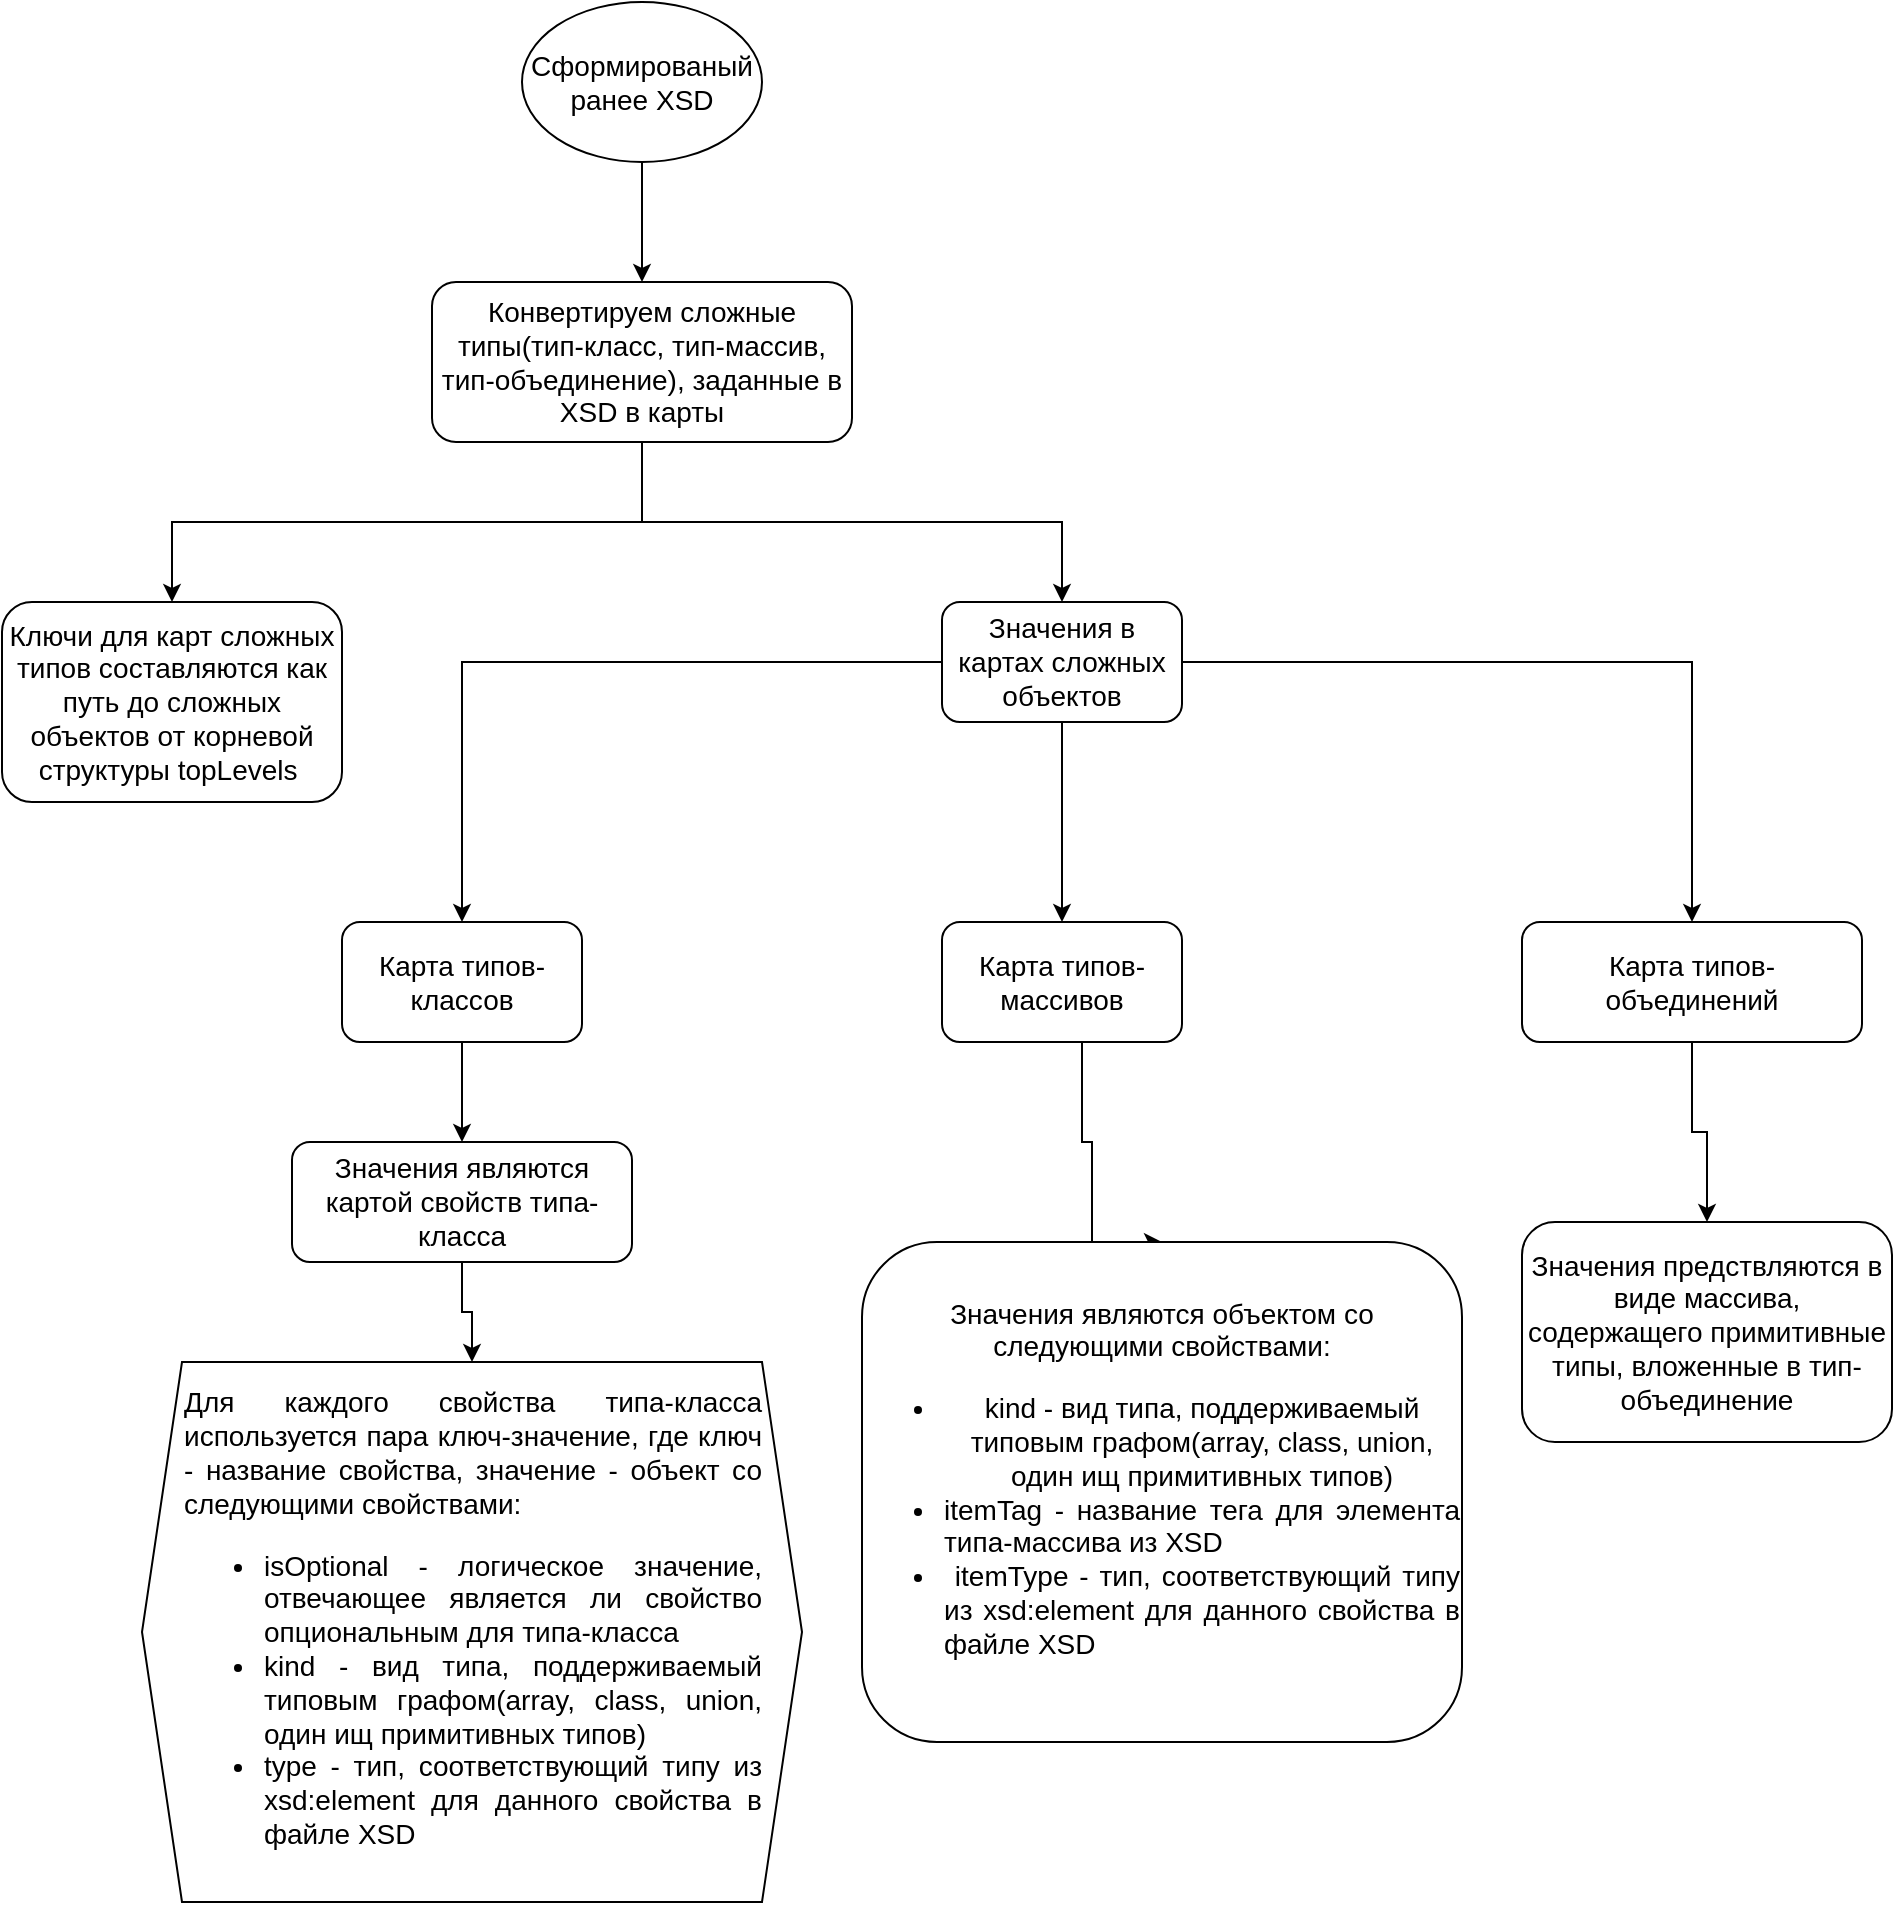 <mxfile version="24.4.2" type="github">
  <diagram name="Page-1" id="Y0XXugs0XjG0WqRuEUsn">
    <mxGraphModel dx="1221" dy="626" grid="1" gridSize="10" guides="1" tooltips="1" connect="1" arrows="1" fold="1" page="1" pageScale="1" pageWidth="827" pageHeight="1169" math="0" shadow="0">
      <root>
        <mxCell id="0" />
        <mxCell id="1" parent="0" />
        <mxCell id="o1tQwWdgHh4ZaxTUweFU-1" value="Сформированый ранее XSD" style="ellipse;whiteSpace=wrap;html=1;fontSize=14;" vertex="1" parent="1">
          <mxGeometry x="360" y="10" width="120" height="80" as="geometry" />
        </mxCell>
        <mxCell id="o1tQwWdgHh4ZaxTUweFU-2" value="" style="edgeStyle=orthogonalEdgeStyle;rounded=0;orthogonalLoop=1;jettySize=auto;html=1;entryX=0.5;entryY=0;entryDx=0;entryDy=0;fontSize=14;" edge="1" parent="1" source="o1tQwWdgHh4ZaxTUweFU-1" target="o1tQwWdgHh4ZaxTUweFU-5">
          <mxGeometry relative="1" as="geometry">
            <mxPoint x="354" y="150" as="sourcePoint" />
            <mxPoint x="354" y="350" as="targetPoint" />
          </mxGeometry>
        </mxCell>
        <mxCell id="o1tQwWdgHh4ZaxTUweFU-3" style="edgeStyle=orthogonalEdgeStyle;rounded=0;orthogonalLoop=1;jettySize=auto;html=1;exitX=0.5;exitY=1;exitDx=0;exitDy=0;fontSize=14;" edge="1" parent="1" source="o1tQwWdgHh4ZaxTUweFU-5" target="o1tQwWdgHh4ZaxTUweFU-6">
          <mxGeometry relative="1" as="geometry">
            <mxPoint x="260" y="390" as="targetPoint" />
          </mxGeometry>
        </mxCell>
        <mxCell id="o1tQwWdgHh4ZaxTUweFU-4" style="edgeStyle=orthogonalEdgeStyle;rounded=0;orthogonalLoop=1;jettySize=auto;html=1;exitX=0.5;exitY=1;exitDx=0;exitDy=0;fontSize=14;" edge="1" parent="1" source="o1tQwWdgHh4ZaxTUweFU-5" target="o1tQwWdgHh4ZaxTUweFU-10">
          <mxGeometry relative="1" as="geometry" />
        </mxCell>
        <mxCell id="o1tQwWdgHh4ZaxTUweFU-5" value="Конвертируем сложные типы(тип-класс, тип-массив, тип-объединение), заданные в XSD в карты" style="rounded=1;whiteSpace=wrap;html=1;fontSize=14;" vertex="1" parent="1">
          <mxGeometry x="315" y="150" width="210" height="80" as="geometry" />
        </mxCell>
        <mxCell id="o1tQwWdgHh4ZaxTUweFU-6" value="Ключи для карт сложных типов составляются как путь до сложных объектов от корневой структуры topLevels&amp;nbsp;" style="rounded=1;whiteSpace=wrap;html=1;fontSize=14;" vertex="1" parent="1">
          <mxGeometry x="100" y="310" width="170" height="100" as="geometry" />
        </mxCell>
        <mxCell id="o1tQwWdgHh4ZaxTUweFU-7" style="edgeStyle=orthogonalEdgeStyle;rounded=0;orthogonalLoop=1;jettySize=auto;html=1;entryX=0.5;entryY=0;entryDx=0;entryDy=0;fontSize=14;" edge="1" parent="1" source="o1tQwWdgHh4ZaxTUweFU-10" target="o1tQwWdgHh4ZaxTUweFU-12">
          <mxGeometry relative="1" as="geometry">
            <mxPoint x="330" y="470" as="targetPoint" />
          </mxGeometry>
        </mxCell>
        <mxCell id="o1tQwWdgHh4ZaxTUweFU-8" style="edgeStyle=orthogonalEdgeStyle;rounded=0;orthogonalLoop=1;jettySize=auto;html=1;entryX=0.5;entryY=0;entryDx=0;entryDy=0;fontSize=14;" edge="1" parent="1" source="o1tQwWdgHh4ZaxTUweFU-10" target="o1tQwWdgHh4ZaxTUweFU-14">
          <mxGeometry relative="1" as="geometry">
            <mxPoint x="500" y="470" as="targetPoint" />
          </mxGeometry>
        </mxCell>
        <mxCell id="o1tQwWdgHh4ZaxTUweFU-9" style="edgeStyle=orthogonalEdgeStyle;rounded=0;orthogonalLoop=1;jettySize=auto;html=1;entryX=0.5;entryY=0;entryDx=0;entryDy=0;fontSize=14;" edge="1" parent="1" source="o1tQwWdgHh4ZaxTUweFU-10" target="o1tQwWdgHh4ZaxTUweFU-16">
          <mxGeometry relative="1" as="geometry">
            <mxPoint x="660" y="470" as="targetPoint" />
          </mxGeometry>
        </mxCell>
        <mxCell id="o1tQwWdgHh4ZaxTUweFU-10" value="Значения в картах сложных объектов" style="rounded=1;whiteSpace=wrap;html=1;fontSize=14;" vertex="1" parent="1">
          <mxGeometry x="570" y="310" width="120" height="60" as="geometry" />
        </mxCell>
        <mxCell id="o1tQwWdgHh4ZaxTUweFU-11" style="edgeStyle=orthogonalEdgeStyle;rounded=0;orthogonalLoop=1;jettySize=auto;html=1;fontSize=14;" edge="1" parent="1" source="o1tQwWdgHh4ZaxTUweFU-12" target="o1tQwWdgHh4ZaxTUweFU-18">
          <mxGeometry relative="1" as="geometry" />
        </mxCell>
        <mxCell id="o1tQwWdgHh4ZaxTUweFU-12" value="Карта типов-классов" style="rounded=1;whiteSpace=wrap;html=1;fontSize=14;" vertex="1" parent="1">
          <mxGeometry x="270" y="470" width="120" height="60" as="geometry" />
        </mxCell>
        <mxCell id="o1tQwWdgHh4ZaxTUweFU-13" style="edgeStyle=orthogonalEdgeStyle;rounded=0;orthogonalLoop=1;jettySize=auto;html=1;entryX=0.5;entryY=0;entryDx=0;entryDy=0;exitX=0.5;exitY=1;exitDx=0;exitDy=0;fontSize=14;" edge="1" parent="1" source="o1tQwWdgHh4ZaxTUweFU-14" target="o1tQwWdgHh4ZaxTUweFU-20">
          <mxGeometry relative="1" as="geometry">
            <mxPoint x="600" y="590" as="targetPoint" />
            <Array as="points">
              <mxPoint x="640" y="520" />
              <mxPoint x="640" y="580" />
              <mxPoint x="645" y="580" />
            </Array>
          </mxGeometry>
        </mxCell>
        <mxCell id="o1tQwWdgHh4ZaxTUweFU-14" value="Карта типов-массивов" style="rounded=1;whiteSpace=wrap;html=1;fontSize=14;" vertex="1" parent="1">
          <mxGeometry x="570" y="470" width="120" height="60" as="geometry" />
        </mxCell>
        <mxCell id="o1tQwWdgHh4ZaxTUweFU-15" style="edgeStyle=orthogonalEdgeStyle;rounded=0;orthogonalLoop=1;jettySize=auto;html=1;entryX=0.5;entryY=0;entryDx=0;entryDy=0;fontSize=14;" edge="1" parent="1" source="o1tQwWdgHh4ZaxTUweFU-16" target="o1tQwWdgHh4ZaxTUweFU-21">
          <mxGeometry relative="1" as="geometry" />
        </mxCell>
        <mxCell id="o1tQwWdgHh4ZaxTUweFU-16" value="Карта типов-объединений" style="rounded=1;whiteSpace=wrap;html=1;fontSize=14;" vertex="1" parent="1">
          <mxGeometry x="860" y="470" width="170" height="60" as="geometry" />
        </mxCell>
        <mxCell id="o1tQwWdgHh4ZaxTUweFU-17" style="edgeStyle=orthogonalEdgeStyle;rounded=0;orthogonalLoop=1;jettySize=auto;html=1;entryX=0.5;entryY=0;entryDx=0;entryDy=0;fontSize=14;" edge="1" parent="1" source="o1tQwWdgHh4ZaxTUweFU-18" target="o1tQwWdgHh4ZaxTUweFU-19">
          <mxGeometry relative="1" as="geometry" />
        </mxCell>
        <mxCell id="o1tQwWdgHh4ZaxTUweFU-18" value="Значения являются картой свойств типа-класса" style="rounded=1;whiteSpace=wrap;html=1;fontSize=14;" vertex="1" parent="1">
          <mxGeometry x="245" y="580" width="170" height="60" as="geometry" />
        </mxCell>
        <mxCell id="o1tQwWdgHh4ZaxTUweFU-19" value="&lt;div style=&quot;text-align: justify; font-size: 14px;&quot;&gt;&lt;span style=&quot;background-color: initial; font-size: 14px;&quot;&gt;Для каждого свойства типа-класса используется пара ключ-значение, где ключ - название свойства, значение - объект со следующими свойствами:&lt;/span&gt;&lt;/div&gt;&lt;div style=&quot;text-align: justify; font-size: 14px;&quot;&gt;&lt;ul style=&quot;font-size: 14px;&quot;&gt;&lt;li style=&quot;font-size: 14px;&quot;&gt;isOptional - логическое значение, отвечающее является ли свойство опциональным для типа-класса&lt;/li&gt;&lt;li style=&quot;font-size: 14px;&quot;&gt;kind - вид типа, поддерживаемый типовым графом(array, class, union, один ищ примитивных типов)&lt;/li&gt;&lt;li style=&quot;font-size: 14px;&quot;&gt;type - тип, соответствующий типу из xsd:element для данного свойства в файле XSD&lt;/li&gt;&lt;/ul&gt;&lt;/div&gt;" style="shape=hexagon;perimeter=hexagonPerimeter2;whiteSpace=wrap;html=1;fixedSize=1;spacingLeft=20;spacingRight=19;fontSize=14;" vertex="1" parent="1">
          <mxGeometry x="170" y="690" width="330" height="270" as="geometry" />
        </mxCell>
        <mxCell id="o1tQwWdgHh4ZaxTUweFU-20" value="Значения являются объектом со следующими свойствами:&lt;div style=&quot;font-size: 14px;&quot;&gt;&lt;ul style=&quot;font-size: 14px;&quot;&gt;&lt;li style=&quot;font-size: 14px;&quot;&gt;kind -&amp;nbsp;&lt;span style=&quot;text-align: justify; font-size: 14px;&quot;&gt;вид типа, поддерживаемый типовым графом(array, class, union, один ищ примитивных типов)&lt;/span&gt;&lt;/li&gt;&lt;li style=&quot;text-align: justify; font-size: 14px;&quot;&gt;itemTag - название тега для элемента типа-массива из XSD&lt;/li&gt;&lt;li style=&quot;text-align: justify; font-size: 14px;&quot;&gt;&amp;nbsp;itemType - тип, соответствующий типу из xsd:element для данного свойства в файле XSD&lt;/li&gt;&lt;/ul&gt;&lt;/div&gt;" style="rounded=1;whiteSpace=wrap;html=1;fontSize=14;" vertex="1" parent="1">
          <mxGeometry x="530" y="630" width="300" height="250" as="geometry" />
        </mxCell>
        <mxCell id="o1tQwWdgHh4ZaxTUweFU-21" value="Значения предствляются в виде массива, содержащего примитивные типы, вложенные в тип-объединение" style="rounded=1;whiteSpace=wrap;html=1;fontSize=14;" vertex="1" parent="1">
          <mxGeometry x="860" y="620" width="185" height="110" as="geometry" />
        </mxCell>
      </root>
    </mxGraphModel>
  </diagram>
</mxfile>
